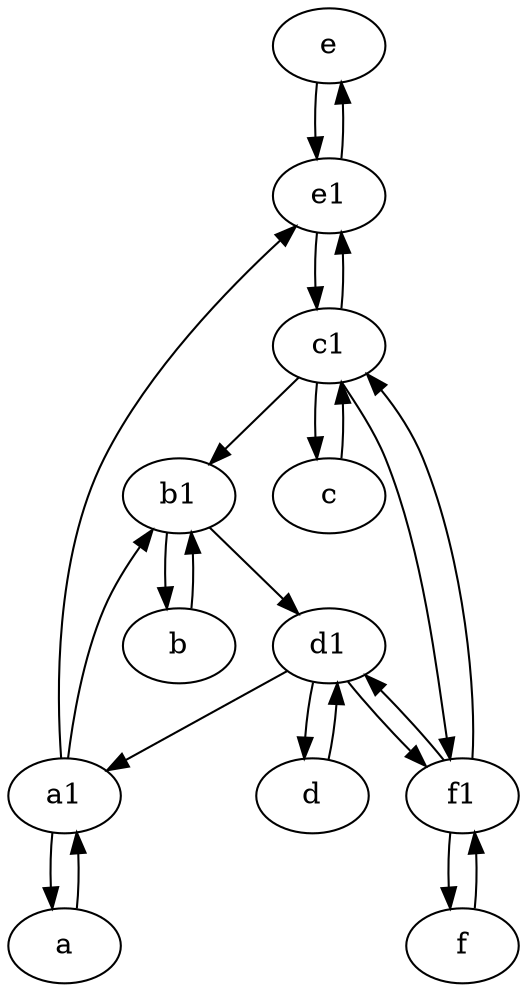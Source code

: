 digraph  {
	e [pos="30,50!"];
	c1 [pos="30,15!"];
	c [pos="20,10!"];
	b [pos="50,20!"];
	d1 [pos="25,30!"];
	b1 [pos="45,20!"];
	a [pos="40,10!"];
	f1;
	f [pos="15,45!"];
	e1 [pos="25,45!"];
	a1 [pos="40,15!"];
	d [pos="20,30!"];
	c1 -> c;
	f1 -> f;
	a1 -> b1;
	e -> e1;
	c1 -> f1;
	d1 -> d;
	b1 -> b;
	e1 -> e;
	a -> a1;
	c1 -> b1;
	c -> c1;
	f1 -> d1;
	a1 -> e1;
	d1 -> f1;
	f -> f1;
	a1 -> a;
	d1 -> a1;
	f1 -> c1;
	b1 -> d1;
	d -> d1;
	e1 -> c1;
	c1 -> e1;
	b -> b1;

	}